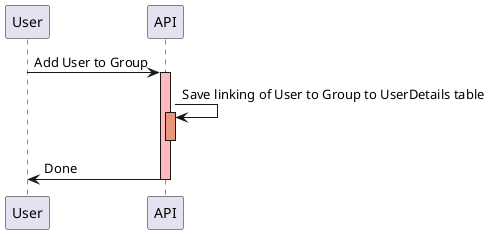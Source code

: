 @startuml
participant User

User -> API: Add User to Group
activate API #FFBBBB

API -> API: Save linking of User to Group to UserDetails table
activate API #DarkSalmon

deactivate API
API -> User: Done
deactivate API
@enduml
